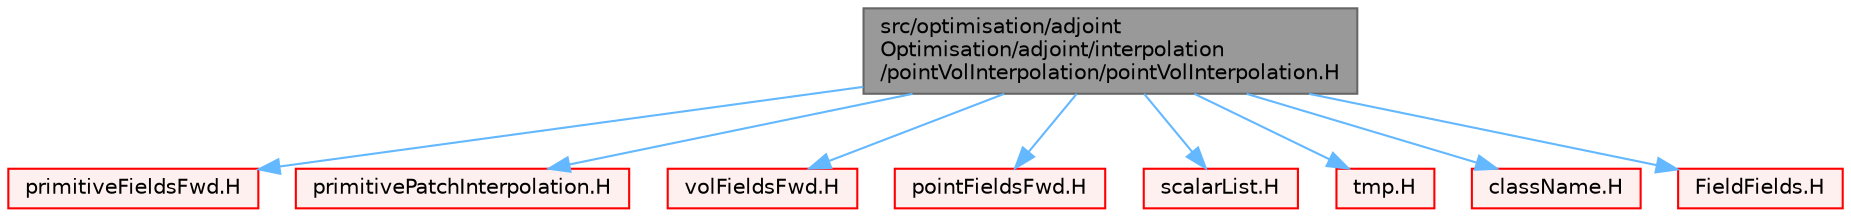 digraph "src/optimisation/adjointOptimisation/adjoint/interpolation/pointVolInterpolation/pointVolInterpolation.H"
{
 // LATEX_PDF_SIZE
  bgcolor="transparent";
  edge [fontname=Helvetica,fontsize=10,labelfontname=Helvetica,labelfontsize=10];
  node [fontname=Helvetica,fontsize=10,shape=box,height=0.2,width=0.4];
  Node1 [id="Node000001",label="src/optimisation/adjoint\lOptimisation/adjoint/interpolation\l/pointVolInterpolation/pointVolInterpolation.H",height=0.2,width=0.4,color="gray40", fillcolor="grey60", style="filled", fontcolor="black",tooltip=" "];
  Node1 -> Node2 [id="edge1_Node000001_Node000002",color="steelblue1",style="solid",tooltip=" "];
  Node2 [id="Node000002",label="primitiveFieldsFwd.H",height=0.2,width=0.4,color="red", fillcolor="#FFF0F0", style="filled",URL="$primitiveFieldsFwd_8H.html",tooltip="Forward declarations of the specialisations of Field<T> for scalar, vector and tensor."];
  Node1 -> Node128 [id="edge2_Node000001_Node000128",color="steelblue1",style="solid",tooltip=" "];
  Node128 [id="Node000128",label="primitivePatchInterpolation.H",height=0.2,width=0.4,color="red", fillcolor="#FFF0F0", style="filled",URL="$primitivePatchInterpolation_8H.html",tooltip=" "];
  Node1 -> Node220 [id="edge3_Node000001_Node000220",color="steelblue1",style="solid",tooltip=" "];
  Node220 [id="Node000220",label="volFieldsFwd.H",height=0.2,width=0.4,color="red", fillcolor="#FFF0F0", style="filled",URL="$volFieldsFwd_8H.html",tooltip="Forwards and collection of common volume field types."];
  Node1 -> Node221 [id="edge4_Node000001_Node000221",color="steelblue1",style="solid",tooltip=" "];
  Node221 [id="Node000221",label="pointFieldsFwd.H",height=0.2,width=0.4,color="red", fillcolor="#FFF0F0", style="filled",URL="$pointFieldsFwd_8H.html",tooltip="Forwards and collection of common point field types."];
  Node1 -> Node173 [id="edge5_Node000001_Node000173",color="steelblue1",style="solid",tooltip=" "];
  Node173 [id="Node000173",label="scalarList.H",height=0.2,width=0.4,color="red", fillcolor="#FFF0F0", style="filled",URL="$scalarList_8H.html",tooltip=" "];
  Node1 -> Node171 [id="edge6_Node000001_Node000171",color="steelblue1",style="solid",tooltip=" "];
  Node171 [id="Node000171",label="tmp.H",height=0.2,width=0.4,color="red", fillcolor="#FFF0F0", style="filled",URL="$tmp_8H.html",tooltip=" "];
  Node1 -> Node141 [id="edge7_Node000001_Node000141",color="steelblue1",style="solid",tooltip=" "];
  Node141 [id="Node000141",label="className.H",height=0.2,width=0.4,color="red", fillcolor="#FFF0F0", style="filled",URL="$className_8H.html",tooltip="Macro definitions for declaring ClassName(), NamespaceName(), etc."];
  Node1 -> Node222 [id="edge8_Node000001_Node000222",color="steelblue1",style="solid",tooltip=" "];
  Node222 [id="Node000222",label="FieldFields.H",height=0.2,width=0.4,color="red", fillcolor="#FFF0F0", style="filled",URL="$FieldFields_8H.html",tooltip=" "];
}
